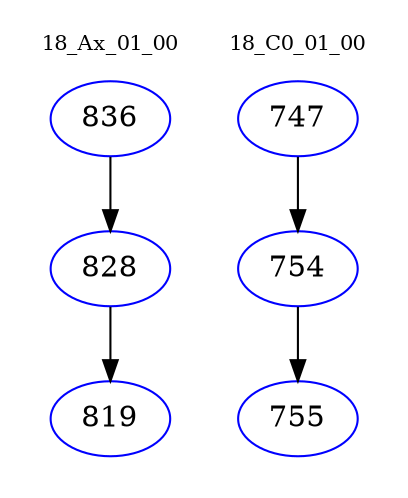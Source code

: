 digraph{
subgraph cluster_0 {
color = white
label = "18_Ax_01_00";
fontsize=10;
T0_836 [label="836", color="blue"]
T0_836 -> T0_828 [color="black"]
T0_828 [label="828", color="blue"]
T0_828 -> T0_819 [color="black"]
T0_819 [label="819", color="blue"]
}
subgraph cluster_1 {
color = white
label = "18_C0_01_00";
fontsize=10;
T1_747 [label="747", color="blue"]
T1_747 -> T1_754 [color="black"]
T1_754 [label="754", color="blue"]
T1_754 -> T1_755 [color="black"]
T1_755 [label="755", color="blue"]
}
}
